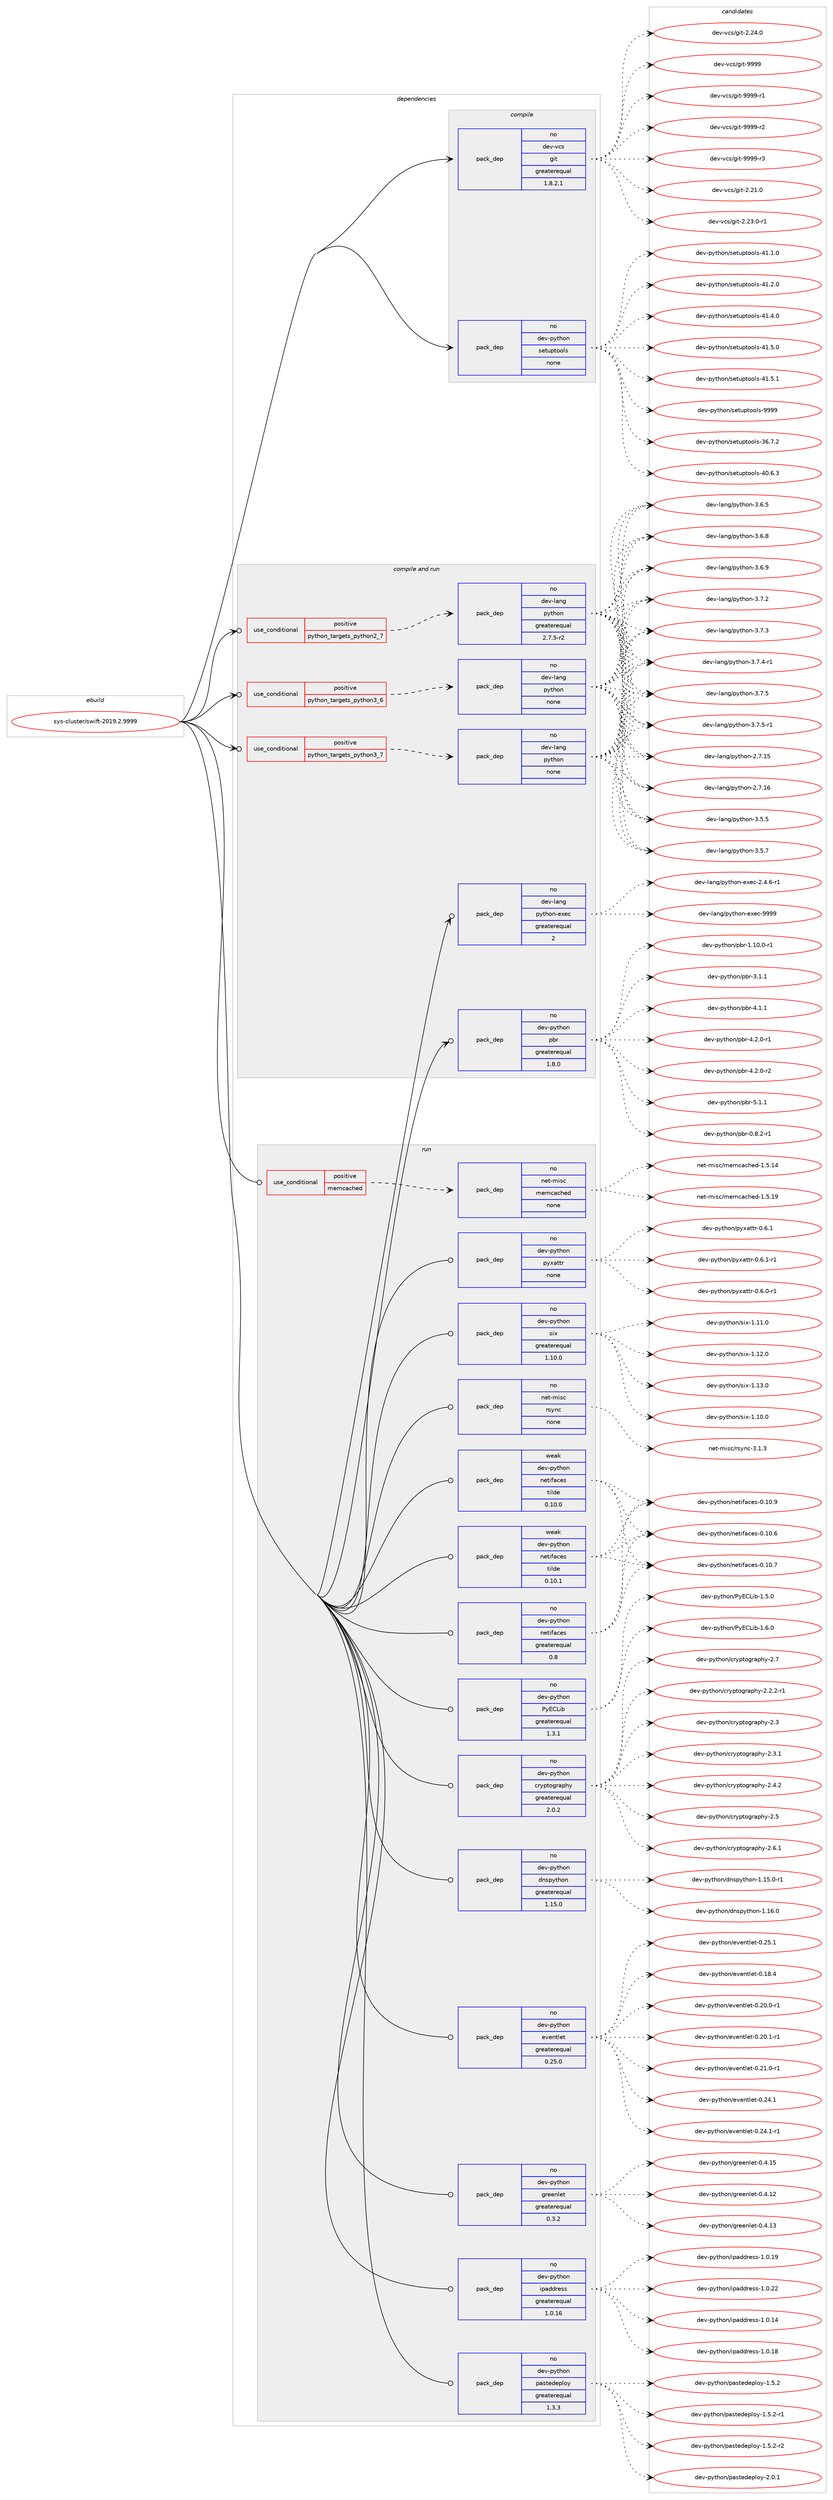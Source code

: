 digraph prolog {

# *************
# Graph options
# *************

newrank=true;
concentrate=true;
compound=true;
graph [rankdir=LR,fontname=Helvetica,fontsize=10,ranksep=1.5];#, ranksep=2.5, nodesep=0.2];
edge  [arrowhead=vee];
node  [fontname=Helvetica,fontsize=10];

# **********
# The ebuild
# **********

subgraph cluster_leftcol {
color=gray;
rank=same;
label=<<i>ebuild</i>>;
id [label="sys-cluster/swift-2019.2.9999", color=red, width=4, href="../sys-cluster/swift-2019.2.9999.svg"];
}

# ****************
# The dependencies
# ****************

subgraph cluster_midcol {
color=gray;
label=<<i>dependencies</i>>;
subgraph cluster_compile {
fillcolor="#eeeeee";
style=filled;
label=<<i>compile</i>>;
subgraph pack658920 {
dependency887935 [label=<<TABLE BORDER="0" CELLBORDER="1" CELLSPACING="0" CELLPADDING="4" WIDTH="220"><TR><TD ROWSPAN="6" CELLPADDING="30">pack_dep</TD></TR><TR><TD WIDTH="110">no</TD></TR><TR><TD>dev-python</TD></TR><TR><TD>setuptools</TD></TR><TR><TD>none</TD></TR><TR><TD></TD></TR></TABLE>>, shape=none, color=blue];
}
id:e -> dependency887935:w [weight=20,style="solid",arrowhead="vee"];
subgraph pack658921 {
dependency887936 [label=<<TABLE BORDER="0" CELLBORDER="1" CELLSPACING="0" CELLPADDING="4" WIDTH="220"><TR><TD ROWSPAN="6" CELLPADDING="30">pack_dep</TD></TR><TR><TD WIDTH="110">no</TD></TR><TR><TD>dev-vcs</TD></TR><TR><TD>git</TD></TR><TR><TD>greaterequal</TD></TR><TR><TD>1.8.2.1</TD></TR></TABLE>>, shape=none, color=blue];
}
id:e -> dependency887936:w [weight=20,style="solid",arrowhead="vee"];
}
subgraph cluster_compileandrun {
fillcolor="#eeeeee";
style=filled;
label=<<i>compile and run</i>>;
subgraph cond213475 {
dependency887937 [label=<<TABLE BORDER="0" CELLBORDER="1" CELLSPACING="0" CELLPADDING="4"><TR><TD ROWSPAN="3" CELLPADDING="10">use_conditional</TD></TR><TR><TD>positive</TD></TR><TR><TD>python_targets_python2_7</TD></TR></TABLE>>, shape=none, color=red];
subgraph pack658922 {
dependency887938 [label=<<TABLE BORDER="0" CELLBORDER="1" CELLSPACING="0" CELLPADDING="4" WIDTH="220"><TR><TD ROWSPAN="6" CELLPADDING="30">pack_dep</TD></TR><TR><TD WIDTH="110">no</TD></TR><TR><TD>dev-lang</TD></TR><TR><TD>python</TD></TR><TR><TD>greaterequal</TD></TR><TR><TD>2.7.5-r2</TD></TR></TABLE>>, shape=none, color=blue];
}
dependency887937:e -> dependency887938:w [weight=20,style="dashed",arrowhead="vee"];
}
id:e -> dependency887937:w [weight=20,style="solid",arrowhead="odotvee"];
subgraph cond213476 {
dependency887939 [label=<<TABLE BORDER="0" CELLBORDER="1" CELLSPACING="0" CELLPADDING="4"><TR><TD ROWSPAN="3" CELLPADDING="10">use_conditional</TD></TR><TR><TD>positive</TD></TR><TR><TD>python_targets_python3_6</TD></TR></TABLE>>, shape=none, color=red];
subgraph pack658923 {
dependency887940 [label=<<TABLE BORDER="0" CELLBORDER="1" CELLSPACING="0" CELLPADDING="4" WIDTH="220"><TR><TD ROWSPAN="6" CELLPADDING="30">pack_dep</TD></TR><TR><TD WIDTH="110">no</TD></TR><TR><TD>dev-lang</TD></TR><TR><TD>python</TD></TR><TR><TD>none</TD></TR><TR><TD></TD></TR></TABLE>>, shape=none, color=blue];
}
dependency887939:e -> dependency887940:w [weight=20,style="dashed",arrowhead="vee"];
}
id:e -> dependency887939:w [weight=20,style="solid",arrowhead="odotvee"];
subgraph cond213477 {
dependency887941 [label=<<TABLE BORDER="0" CELLBORDER="1" CELLSPACING="0" CELLPADDING="4"><TR><TD ROWSPAN="3" CELLPADDING="10">use_conditional</TD></TR><TR><TD>positive</TD></TR><TR><TD>python_targets_python3_7</TD></TR></TABLE>>, shape=none, color=red];
subgraph pack658924 {
dependency887942 [label=<<TABLE BORDER="0" CELLBORDER="1" CELLSPACING="0" CELLPADDING="4" WIDTH="220"><TR><TD ROWSPAN="6" CELLPADDING="30">pack_dep</TD></TR><TR><TD WIDTH="110">no</TD></TR><TR><TD>dev-lang</TD></TR><TR><TD>python</TD></TR><TR><TD>none</TD></TR><TR><TD></TD></TR></TABLE>>, shape=none, color=blue];
}
dependency887941:e -> dependency887942:w [weight=20,style="dashed",arrowhead="vee"];
}
id:e -> dependency887941:w [weight=20,style="solid",arrowhead="odotvee"];
subgraph pack658925 {
dependency887943 [label=<<TABLE BORDER="0" CELLBORDER="1" CELLSPACING="0" CELLPADDING="4" WIDTH="220"><TR><TD ROWSPAN="6" CELLPADDING="30">pack_dep</TD></TR><TR><TD WIDTH="110">no</TD></TR><TR><TD>dev-lang</TD></TR><TR><TD>python-exec</TD></TR><TR><TD>greaterequal</TD></TR><TR><TD>2</TD></TR></TABLE>>, shape=none, color=blue];
}
id:e -> dependency887943:w [weight=20,style="solid",arrowhead="odotvee"];
subgraph pack658926 {
dependency887944 [label=<<TABLE BORDER="0" CELLBORDER="1" CELLSPACING="0" CELLPADDING="4" WIDTH="220"><TR><TD ROWSPAN="6" CELLPADDING="30">pack_dep</TD></TR><TR><TD WIDTH="110">no</TD></TR><TR><TD>dev-python</TD></TR><TR><TD>pbr</TD></TR><TR><TD>greaterequal</TD></TR><TR><TD>1.8.0</TD></TR></TABLE>>, shape=none, color=blue];
}
id:e -> dependency887944:w [weight=20,style="solid",arrowhead="odotvee"];
}
subgraph cluster_run {
fillcolor="#eeeeee";
style=filled;
label=<<i>run</i>>;
subgraph cond213478 {
dependency887945 [label=<<TABLE BORDER="0" CELLBORDER="1" CELLSPACING="0" CELLPADDING="4"><TR><TD ROWSPAN="3" CELLPADDING="10">use_conditional</TD></TR><TR><TD>positive</TD></TR><TR><TD>memcached</TD></TR></TABLE>>, shape=none, color=red];
subgraph pack658927 {
dependency887946 [label=<<TABLE BORDER="0" CELLBORDER="1" CELLSPACING="0" CELLPADDING="4" WIDTH="220"><TR><TD ROWSPAN="6" CELLPADDING="30">pack_dep</TD></TR><TR><TD WIDTH="110">no</TD></TR><TR><TD>net-misc</TD></TR><TR><TD>memcached</TD></TR><TR><TD>none</TD></TR><TR><TD></TD></TR></TABLE>>, shape=none, color=blue];
}
dependency887945:e -> dependency887946:w [weight=20,style="dashed",arrowhead="vee"];
}
id:e -> dependency887945:w [weight=20,style="solid",arrowhead="odot"];
subgraph pack658928 {
dependency887947 [label=<<TABLE BORDER="0" CELLBORDER="1" CELLSPACING="0" CELLPADDING="4" WIDTH="220"><TR><TD ROWSPAN="6" CELLPADDING="30">pack_dep</TD></TR><TR><TD WIDTH="110">no</TD></TR><TR><TD>dev-python</TD></TR><TR><TD>PyECLib</TD></TR><TR><TD>greaterequal</TD></TR><TR><TD>1.3.1</TD></TR></TABLE>>, shape=none, color=blue];
}
id:e -> dependency887947:w [weight=20,style="solid",arrowhead="odot"];
subgraph pack658929 {
dependency887948 [label=<<TABLE BORDER="0" CELLBORDER="1" CELLSPACING="0" CELLPADDING="4" WIDTH="220"><TR><TD ROWSPAN="6" CELLPADDING="30">pack_dep</TD></TR><TR><TD WIDTH="110">no</TD></TR><TR><TD>dev-python</TD></TR><TR><TD>cryptography</TD></TR><TR><TD>greaterequal</TD></TR><TR><TD>2.0.2</TD></TR></TABLE>>, shape=none, color=blue];
}
id:e -> dependency887948:w [weight=20,style="solid",arrowhead="odot"];
subgraph pack658930 {
dependency887949 [label=<<TABLE BORDER="0" CELLBORDER="1" CELLSPACING="0" CELLPADDING="4" WIDTH="220"><TR><TD ROWSPAN="6" CELLPADDING="30">pack_dep</TD></TR><TR><TD WIDTH="110">no</TD></TR><TR><TD>dev-python</TD></TR><TR><TD>dnspython</TD></TR><TR><TD>greaterequal</TD></TR><TR><TD>1.15.0</TD></TR></TABLE>>, shape=none, color=blue];
}
id:e -> dependency887949:w [weight=20,style="solid",arrowhead="odot"];
subgraph pack658931 {
dependency887950 [label=<<TABLE BORDER="0" CELLBORDER="1" CELLSPACING="0" CELLPADDING="4" WIDTH="220"><TR><TD ROWSPAN="6" CELLPADDING="30">pack_dep</TD></TR><TR><TD WIDTH="110">no</TD></TR><TR><TD>dev-python</TD></TR><TR><TD>eventlet</TD></TR><TR><TD>greaterequal</TD></TR><TR><TD>0.25.0</TD></TR></TABLE>>, shape=none, color=blue];
}
id:e -> dependency887950:w [weight=20,style="solid",arrowhead="odot"];
subgraph pack658932 {
dependency887951 [label=<<TABLE BORDER="0" CELLBORDER="1" CELLSPACING="0" CELLPADDING="4" WIDTH="220"><TR><TD ROWSPAN="6" CELLPADDING="30">pack_dep</TD></TR><TR><TD WIDTH="110">no</TD></TR><TR><TD>dev-python</TD></TR><TR><TD>greenlet</TD></TR><TR><TD>greaterequal</TD></TR><TR><TD>0.3.2</TD></TR></TABLE>>, shape=none, color=blue];
}
id:e -> dependency887951:w [weight=20,style="solid",arrowhead="odot"];
subgraph pack658933 {
dependency887952 [label=<<TABLE BORDER="0" CELLBORDER="1" CELLSPACING="0" CELLPADDING="4" WIDTH="220"><TR><TD ROWSPAN="6" CELLPADDING="30">pack_dep</TD></TR><TR><TD WIDTH="110">no</TD></TR><TR><TD>dev-python</TD></TR><TR><TD>ipaddress</TD></TR><TR><TD>greaterequal</TD></TR><TR><TD>1.0.16</TD></TR></TABLE>>, shape=none, color=blue];
}
id:e -> dependency887952:w [weight=20,style="solid",arrowhead="odot"];
subgraph pack658934 {
dependency887953 [label=<<TABLE BORDER="0" CELLBORDER="1" CELLSPACING="0" CELLPADDING="4" WIDTH="220"><TR><TD ROWSPAN="6" CELLPADDING="30">pack_dep</TD></TR><TR><TD WIDTH="110">no</TD></TR><TR><TD>dev-python</TD></TR><TR><TD>netifaces</TD></TR><TR><TD>greaterequal</TD></TR><TR><TD>0.8</TD></TR></TABLE>>, shape=none, color=blue];
}
id:e -> dependency887953:w [weight=20,style="solid",arrowhead="odot"];
subgraph pack658935 {
dependency887954 [label=<<TABLE BORDER="0" CELLBORDER="1" CELLSPACING="0" CELLPADDING="4" WIDTH="220"><TR><TD ROWSPAN="6" CELLPADDING="30">pack_dep</TD></TR><TR><TD WIDTH="110">no</TD></TR><TR><TD>dev-python</TD></TR><TR><TD>pastedeploy</TD></TR><TR><TD>greaterequal</TD></TR><TR><TD>1.3.3</TD></TR></TABLE>>, shape=none, color=blue];
}
id:e -> dependency887954:w [weight=20,style="solid",arrowhead="odot"];
subgraph pack658936 {
dependency887955 [label=<<TABLE BORDER="0" CELLBORDER="1" CELLSPACING="0" CELLPADDING="4" WIDTH="220"><TR><TD ROWSPAN="6" CELLPADDING="30">pack_dep</TD></TR><TR><TD WIDTH="110">no</TD></TR><TR><TD>dev-python</TD></TR><TR><TD>pyxattr</TD></TR><TR><TD>none</TD></TR><TR><TD></TD></TR></TABLE>>, shape=none, color=blue];
}
id:e -> dependency887955:w [weight=20,style="solid",arrowhead="odot"];
subgraph pack658937 {
dependency887956 [label=<<TABLE BORDER="0" CELLBORDER="1" CELLSPACING="0" CELLPADDING="4" WIDTH="220"><TR><TD ROWSPAN="6" CELLPADDING="30">pack_dep</TD></TR><TR><TD WIDTH="110">no</TD></TR><TR><TD>dev-python</TD></TR><TR><TD>six</TD></TR><TR><TD>greaterequal</TD></TR><TR><TD>1.10.0</TD></TR></TABLE>>, shape=none, color=blue];
}
id:e -> dependency887956:w [weight=20,style="solid",arrowhead="odot"];
subgraph pack658938 {
dependency887957 [label=<<TABLE BORDER="0" CELLBORDER="1" CELLSPACING="0" CELLPADDING="4" WIDTH="220"><TR><TD ROWSPAN="6" CELLPADDING="30">pack_dep</TD></TR><TR><TD WIDTH="110">no</TD></TR><TR><TD>net-misc</TD></TR><TR><TD>rsync</TD></TR><TR><TD>none</TD></TR><TR><TD></TD></TR></TABLE>>, shape=none, color=blue];
}
id:e -> dependency887957:w [weight=20,style="solid",arrowhead="odot"];
subgraph pack658939 {
dependency887958 [label=<<TABLE BORDER="0" CELLBORDER="1" CELLSPACING="0" CELLPADDING="4" WIDTH="220"><TR><TD ROWSPAN="6" CELLPADDING="30">pack_dep</TD></TR><TR><TD WIDTH="110">weak</TD></TR><TR><TD>dev-python</TD></TR><TR><TD>netifaces</TD></TR><TR><TD>tilde</TD></TR><TR><TD>0.10.0</TD></TR></TABLE>>, shape=none, color=blue];
}
id:e -> dependency887958:w [weight=20,style="solid",arrowhead="odot"];
subgraph pack658940 {
dependency887959 [label=<<TABLE BORDER="0" CELLBORDER="1" CELLSPACING="0" CELLPADDING="4" WIDTH="220"><TR><TD ROWSPAN="6" CELLPADDING="30">pack_dep</TD></TR><TR><TD WIDTH="110">weak</TD></TR><TR><TD>dev-python</TD></TR><TR><TD>netifaces</TD></TR><TR><TD>tilde</TD></TR><TR><TD>0.10.1</TD></TR></TABLE>>, shape=none, color=blue];
}
id:e -> dependency887959:w [weight=20,style="solid",arrowhead="odot"];
}
}

# **************
# The candidates
# **************

subgraph cluster_choices {
rank=same;
color=gray;
label=<<i>candidates</i>>;

subgraph choice658920 {
color=black;
nodesep=1;
choice100101118451121211161041111104711510111611711211611111110811545515446554650 [label="dev-python/setuptools-36.7.2", color=red, width=4,href="../dev-python/setuptools-36.7.2.svg"];
choice100101118451121211161041111104711510111611711211611111110811545524846544651 [label="dev-python/setuptools-40.6.3", color=red, width=4,href="../dev-python/setuptools-40.6.3.svg"];
choice100101118451121211161041111104711510111611711211611111110811545524946494648 [label="dev-python/setuptools-41.1.0", color=red, width=4,href="../dev-python/setuptools-41.1.0.svg"];
choice100101118451121211161041111104711510111611711211611111110811545524946504648 [label="dev-python/setuptools-41.2.0", color=red, width=4,href="../dev-python/setuptools-41.2.0.svg"];
choice100101118451121211161041111104711510111611711211611111110811545524946524648 [label="dev-python/setuptools-41.4.0", color=red, width=4,href="../dev-python/setuptools-41.4.0.svg"];
choice100101118451121211161041111104711510111611711211611111110811545524946534648 [label="dev-python/setuptools-41.5.0", color=red, width=4,href="../dev-python/setuptools-41.5.0.svg"];
choice100101118451121211161041111104711510111611711211611111110811545524946534649 [label="dev-python/setuptools-41.5.1", color=red, width=4,href="../dev-python/setuptools-41.5.1.svg"];
choice10010111845112121116104111110471151011161171121161111111081154557575757 [label="dev-python/setuptools-9999", color=red, width=4,href="../dev-python/setuptools-9999.svg"];
dependency887935:e -> choice100101118451121211161041111104711510111611711211611111110811545515446554650:w [style=dotted,weight="100"];
dependency887935:e -> choice100101118451121211161041111104711510111611711211611111110811545524846544651:w [style=dotted,weight="100"];
dependency887935:e -> choice100101118451121211161041111104711510111611711211611111110811545524946494648:w [style=dotted,weight="100"];
dependency887935:e -> choice100101118451121211161041111104711510111611711211611111110811545524946504648:w [style=dotted,weight="100"];
dependency887935:e -> choice100101118451121211161041111104711510111611711211611111110811545524946524648:w [style=dotted,weight="100"];
dependency887935:e -> choice100101118451121211161041111104711510111611711211611111110811545524946534648:w [style=dotted,weight="100"];
dependency887935:e -> choice100101118451121211161041111104711510111611711211611111110811545524946534649:w [style=dotted,weight="100"];
dependency887935:e -> choice10010111845112121116104111110471151011161171121161111111081154557575757:w [style=dotted,weight="100"];
}
subgraph choice658921 {
color=black;
nodesep=1;
choice10010111845118991154710310511645504650494648 [label="dev-vcs/git-2.21.0", color=red, width=4,href="../dev-vcs/git-2.21.0.svg"];
choice100101118451189911547103105116455046505146484511449 [label="dev-vcs/git-2.23.0-r1", color=red, width=4,href="../dev-vcs/git-2.23.0-r1.svg"];
choice10010111845118991154710310511645504650524648 [label="dev-vcs/git-2.24.0", color=red, width=4,href="../dev-vcs/git-2.24.0.svg"];
choice1001011184511899115471031051164557575757 [label="dev-vcs/git-9999", color=red, width=4,href="../dev-vcs/git-9999.svg"];
choice10010111845118991154710310511645575757574511449 [label="dev-vcs/git-9999-r1", color=red, width=4,href="../dev-vcs/git-9999-r1.svg"];
choice10010111845118991154710310511645575757574511450 [label="dev-vcs/git-9999-r2", color=red, width=4,href="../dev-vcs/git-9999-r2.svg"];
choice10010111845118991154710310511645575757574511451 [label="dev-vcs/git-9999-r3", color=red, width=4,href="../dev-vcs/git-9999-r3.svg"];
dependency887936:e -> choice10010111845118991154710310511645504650494648:w [style=dotted,weight="100"];
dependency887936:e -> choice100101118451189911547103105116455046505146484511449:w [style=dotted,weight="100"];
dependency887936:e -> choice10010111845118991154710310511645504650524648:w [style=dotted,weight="100"];
dependency887936:e -> choice1001011184511899115471031051164557575757:w [style=dotted,weight="100"];
dependency887936:e -> choice10010111845118991154710310511645575757574511449:w [style=dotted,weight="100"];
dependency887936:e -> choice10010111845118991154710310511645575757574511450:w [style=dotted,weight="100"];
dependency887936:e -> choice10010111845118991154710310511645575757574511451:w [style=dotted,weight="100"];
}
subgraph choice658922 {
color=black;
nodesep=1;
choice10010111845108971101034711212111610411111045504655464953 [label="dev-lang/python-2.7.15", color=red, width=4,href="../dev-lang/python-2.7.15.svg"];
choice10010111845108971101034711212111610411111045504655464954 [label="dev-lang/python-2.7.16", color=red, width=4,href="../dev-lang/python-2.7.16.svg"];
choice100101118451089711010347112121116104111110455146534653 [label="dev-lang/python-3.5.5", color=red, width=4,href="../dev-lang/python-3.5.5.svg"];
choice100101118451089711010347112121116104111110455146534655 [label="dev-lang/python-3.5.7", color=red, width=4,href="../dev-lang/python-3.5.7.svg"];
choice100101118451089711010347112121116104111110455146544653 [label="dev-lang/python-3.6.5", color=red, width=4,href="../dev-lang/python-3.6.5.svg"];
choice100101118451089711010347112121116104111110455146544656 [label="dev-lang/python-3.6.8", color=red, width=4,href="../dev-lang/python-3.6.8.svg"];
choice100101118451089711010347112121116104111110455146544657 [label="dev-lang/python-3.6.9", color=red, width=4,href="../dev-lang/python-3.6.9.svg"];
choice100101118451089711010347112121116104111110455146554650 [label="dev-lang/python-3.7.2", color=red, width=4,href="../dev-lang/python-3.7.2.svg"];
choice100101118451089711010347112121116104111110455146554651 [label="dev-lang/python-3.7.3", color=red, width=4,href="../dev-lang/python-3.7.3.svg"];
choice1001011184510897110103471121211161041111104551465546524511449 [label="dev-lang/python-3.7.4-r1", color=red, width=4,href="../dev-lang/python-3.7.4-r1.svg"];
choice100101118451089711010347112121116104111110455146554653 [label="dev-lang/python-3.7.5", color=red, width=4,href="../dev-lang/python-3.7.5.svg"];
choice1001011184510897110103471121211161041111104551465546534511449 [label="dev-lang/python-3.7.5-r1", color=red, width=4,href="../dev-lang/python-3.7.5-r1.svg"];
dependency887938:e -> choice10010111845108971101034711212111610411111045504655464953:w [style=dotted,weight="100"];
dependency887938:e -> choice10010111845108971101034711212111610411111045504655464954:w [style=dotted,weight="100"];
dependency887938:e -> choice100101118451089711010347112121116104111110455146534653:w [style=dotted,weight="100"];
dependency887938:e -> choice100101118451089711010347112121116104111110455146534655:w [style=dotted,weight="100"];
dependency887938:e -> choice100101118451089711010347112121116104111110455146544653:w [style=dotted,weight="100"];
dependency887938:e -> choice100101118451089711010347112121116104111110455146544656:w [style=dotted,weight="100"];
dependency887938:e -> choice100101118451089711010347112121116104111110455146544657:w [style=dotted,weight="100"];
dependency887938:e -> choice100101118451089711010347112121116104111110455146554650:w [style=dotted,weight="100"];
dependency887938:e -> choice100101118451089711010347112121116104111110455146554651:w [style=dotted,weight="100"];
dependency887938:e -> choice1001011184510897110103471121211161041111104551465546524511449:w [style=dotted,weight="100"];
dependency887938:e -> choice100101118451089711010347112121116104111110455146554653:w [style=dotted,weight="100"];
dependency887938:e -> choice1001011184510897110103471121211161041111104551465546534511449:w [style=dotted,weight="100"];
}
subgraph choice658923 {
color=black;
nodesep=1;
choice10010111845108971101034711212111610411111045504655464953 [label="dev-lang/python-2.7.15", color=red, width=4,href="../dev-lang/python-2.7.15.svg"];
choice10010111845108971101034711212111610411111045504655464954 [label="dev-lang/python-2.7.16", color=red, width=4,href="../dev-lang/python-2.7.16.svg"];
choice100101118451089711010347112121116104111110455146534653 [label="dev-lang/python-3.5.5", color=red, width=4,href="../dev-lang/python-3.5.5.svg"];
choice100101118451089711010347112121116104111110455146534655 [label="dev-lang/python-3.5.7", color=red, width=4,href="../dev-lang/python-3.5.7.svg"];
choice100101118451089711010347112121116104111110455146544653 [label="dev-lang/python-3.6.5", color=red, width=4,href="../dev-lang/python-3.6.5.svg"];
choice100101118451089711010347112121116104111110455146544656 [label="dev-lang/python-3.6.8", color=red, width=4,href="../dev-lang/python-3.6.8.svg"];
choice100101118451089711010347112121116104111110455146544657 [label="dev-lang/python-3.6.9", color=red, width=4,href="../dev-lang/python-3.6.9.svg"];
choice100101118451089711010347112121116104111110455146554650 [label="dev-lang/python-3.7.2", color=red, width=4,href="../dev-lang/python-3.7.2.svg"];
choice100101118451089711010347112121116104111110455146554651 [label="dev-lang/python-3.7.3", color=red, width=4,href="../dev-lang/python-3.7.3.svg"];
choice1001011184510897110103471121211161041111104551465546524511449 [label="dev-lang/python-3.7.4-r1", color=red, width=4,href="../dev-lang/python-3.7.4-r1.svg"];
choice100101118451089711010347112121116104111110455146554653 [label="dev-lang/python-3.7.5", color=red, width=4,href="../dev-lang/python-3.7.5.svg"];
choice1001011184510897110103471121211161041111104551465546534511449 [label="dev-lang/python-3.7.5-r1", color=red, width=4,href="../dev-lang/python-3.7.5-r1.svg"];
dependency887940:e -> choice10010111845108971101034711212111610411111045504655464953:w [style=dotted,weight="100"];
dependency887940:e -> choice10010111845108971101034711212111610411111045504655464954:w [style=dotted,weight="100"];
dependency887940:e -> choice100101118451089711010347112121116104111110455146534653:w [style=dotted,weight="100"];
dependency887940:e -> choice100101118451089711010347112121116104111110455146534655:w [style=dotted,weight="100"];
dependency887940:e -> choice100101118451089711010347112121116104111110455146544653:w [style=dotted,weight="100"];
dependency887940:e -> choice100101118451089711010347112121116104111110455146544656:w [style=dotted,weight="100"];
dependency887940:e -> choice100101118451089711010347112121116104111110455146544657:w [style=dotted,weight="100"];
dependency887940:e -> choice100101118451089711010347112121116104111110455146554650:w [style=dotted,weight="100"];
dependency887940:e -> choice100101118451089711010347112121116104111110455146554651:w [style=dotted,weight="100"];
dependency887940:e -> choice1001011184510897110103471121211161041111104551465546524511449:w [style=dotted,weight="100"];
dependency887940:e -> choice100101118451089711010347112121116104111110455146554653:w [style=dotted,weight="100"];
dependency887940:e -> choice1001011184510897110103471121211161041111104551465546534511449:w [style=dotted,weight="100"];
}
subgraph choice658924 {
color=black;
nodesep=1;
choice10010111845108971101034711212111610411111045504655464953 [label="dev-lang/python-2.7.15", color=red, width=4,href="../dev-lang/python-2.7.15.svg"];
choice10010111845108971101034711212111610411111045504655464954 [label="dev-lang/python-2.7.16", color=red, width=4,href="../dev-lang/python-2.7.16.svg"];
choice100101118451089711010347112121116104111110455146534653 [label="dev-lang/python-3.5.5", color=red, width=4,href="../dev-lang/python-3.5.5.svg"];
choice100101118451089711010347112121116104111110455146534655 [label="dev-lang/python-3.5.7", color=red, width=4,href="../dev-lang/python-3.5.7.svg"];
choice100101118451089711010347112121116104111110455146544653 [label="dev-lang/python-3.6.5", color=red, width=4,href="../dev-lang/python-3.6.5.svg"];
choice100101118451089711010347112121116104111110455146544656 [label="dev-lang/python-3.6.8", color=red, width=4,href="../dev-lang/python-3.6.8.svg"];
choice100101118451089711010347112121116104111110455146544657 [label="dev-lang/python-3.6.9", color=red, width=4,href="../dev-lang/python-3.6.9.svg"];
choice100101118451089711010347112121116104111110455146554650 [label="dev-lang/python-3.7.2", color=red, width=4,href="../dev-lang/python-3.7.2.svg"];
choice100101118451089711010347112121116104111110455146554651 [label="dev-lang/python-3.7.3", color=red, width=4,href="../dev-lang/python-3.7.3.svg"];
choice1001011184510897110103471121211161041111104551465546524511449 [label="dev-lang/python-3.7.4-r1", color=red, width=4,href="../dev-lang/python-3.7.4-r1.svg"];
choice100101118451089711010347112121116104111110455146554653 [label="dev-lang/python-3.7.5", color=red, width=4,href="../dev-lang/python-3.7.5.svg"];
choice1001011184510897110103471121211161041111104551465546534511449 [label="dev-lang/python-3.7.5-r1", color=red, width=4,href="../dev-lang/python-3.7.5-r1.svg"];
dependency887942:e -> choice10010111845108971101034711212111610411111045504655464953:w [style=dotted,weight="100"];
dependency887942:e -> choice10010111845108971101034711212111610411111045504655464954:w [style=dotted,weight="100"];
dependency887942:e -> choice100101118451089711010347112121116104111110455146534653:w [style=dotted,weight="100"];
dependency887942:e -> choice100101118451089711010347112121116104111110455146534655:w [style=dotted,weight="100"];
dependency887942:e -> choice100101118451089711010347112121116104111110455146544653:w [style=dotted,weight="100"];
dependency887942:e -> choice100101118451089711010347112121116104111110455146544656:w [style=dotted,weight="100"];
dependency887942:e -> choice100101118451089711010347112121116104111110455146544657:w [style=dotted,weight="100"];
dependency887942:e -> choice100101118451089711010347112121116104111110455146554650:w [style=dotted,weight="100"];
dependency887942:e -> choice100101118451089711010347112121116104111110455146554651:w [style=dotted,weight="100"];
dependency887942:e -> choice1001011184510897110103471121211161041111104551465546524511449:w [style=dotted,weight="100"];
dependency887942:e -> choice100101118451089711010347112121116104111110455146554653:w [style=dotted,weight="100"];
dependency887942:e -> choice1001011184510897110103471121211161041111104551465546534511449:w [style=dotted,weight="100"];
}
subgraph choice658925 {
color=black;
nodesep=1;
choice10010111845108971101034711212111610411111045101120101994550465246544511449 [label="dev-lang/python-exec-2.4.6-r1", color=red, width=4,href="../dev-lang/python-exec-2.4.6-r1.svg"];
choice10010111845108971101034711212111610411111045101120101994557575757 [label="dev-lang/python-exec-9999", color=red, width=4,href="../dev-lang/python-exec-9999.svg"];
dependency887943:e -> choice10010111845108971101034711212111610411111045101120101994550465246544511449:w [style=dotted,weight="100"];
dependency887943:e -> choice10010111845108971101034711212111610411111045101120101994557575757:w [style=dotted,weight="100"];
}
subgraph choice658926 {
color=black;
nodesep=1;
choice1001011184511212111610411111047112981144548465646504511449 [label="dev-python/pbr-0.8.2-r1", color=red, width=4,href="../dev-python/pbr-0.8.2-r1.svg"];
choice100101118451121211161041111104711298114454946494846484511449 [label="dev-python/pbr-1.10.0-r1", color=red, width=4,href="../dev-python/pbr-1.10.0-r1.svg"];
choice100101118451121211161041111104711298114455146494649 [label="dev-python/pbr-3.1.1", color=red, width=4,href="../dev-python/pbr-3.1.1.svg"];
choice100101118451121211161041111104711298114455246494649 [label="dev-python/pbr-4.1.1", color=red, width=4,href="../dev-python/pbr-4.1.1.svg"];
choice1001011184511212111610411111047112981144552465046484511449 [label="dev-python/pbr-4.2.0-r1", color=red, width=4,href="../dev-python/pbr-4.2.0-r1.svg"];
choice1001011184511212111610411111047112981144552465046484511450 [label="dev-python/pbr-4.2.0-r2", color=red, width=4,href="../dev-python/pbr-4.2.0-r2.svg"];
choice100101118451121211161041111104711298114455346494649 [label="dev-python/pbr-5.1.1", color=red, width=4,href="../dev-python/pbr-5.1.1.svg"];
dependency887944:e -> choice1001011184511212111610411111047112981144548465646504511449:w [style=dotted,weight="100"];
dependency887944:e -> choice100101118451121211161041111104711298114454946494846484511449:w [style=dotted,weight="100"];
dependency887944:e -> choice100101118451121211161041111104711298114455146494649:w [style=dotted,weight="100"];
dependency887944:e -> choice100101118451121211161041111104711298114455246494649:w [style=dotted,weight="100"];
dependency887944:e -> choice1001011184511212111610411111047112981144552465046484511449:w [style=dotted,weight="100"];
dependency887944:e -> choice1001011184511212111610411111047112981144552465046484511450:w [style=dotted,weight="100"];
dependency887944:e -> choice100101118451121211161041111104711298114455346494649:w [style=dotted,weight="100"];
}
subgraph choice658927 {
color=black;
nodesep=1;
choice11010111645109105115994710910110999979910410110045494653464952 [label="net-misc/memcached-1.5.14", color=red, width=4,href="../net-misc/memcached-1.5.14.svg"];
choice11010111645109105115994710910110999979910410110045494653464957 [label="net-misc/memcached-1.5.19", color=red, width=4,href="../net-misc/memcached-1.5.19.svg"];
dependency887946:e -> choice11010111645109105115994710910110999979910410110045494653464952:w [style=dotted,weight="100"];
dependency887946:e -> choice11010111645109105115994710910110999979910410110045494653464957:w [style=dotted,weight="100"];
}
subgraph choice658928 {
color=black;
nodesep=1;
choice10010111845112121116104111110478012169677610598454946534648 [label="dev-python/PyECLib-1.5.0", color=red, width=4,href="../dev-python/PyECLib-1.5.0.svg"];
choice10010111845112121116104111110478012169677610598454946544648 [label="dev-python/PyECLib-1.6.0", color=red, width=4,href="../dev-python/PyECLib-1.6.0.svg"];
dependency887947:e -> choice10010111845112121116104111110478012169677610598454946534648:w [style=dotted,weight="100"];
dependency887947:e -> choice10010111845112121116104111110478012169677610598454946544648:w [style=dotted,weight="100"];
}
subgraph choice658929 {
color=black;
nodesep=1;
choice100101118451121211161041111104799114121112116111103114971121041214550465046504511449 [label="dev-python/cryptography-2.2.2-r1", color=red, width=4,href="../dev-python/cryptography-2.2.2-r1.svg"];
choice1001011184511212111610411111047991141211121161111031149711210412145504651 [label="dev-python/cryptography-2.3", color=red, width=4,href="../dev-python/cryptography-2.3.svg"];
choice10010111845112121116104111110479911412111211611110311497112104121455046514649 [label="dev-python/cryptography-2.3.1", color=red, width=4,href="../dev-python/cryptography-2.3.1.svg"];
choice10010111845112121116104111110479911412111211611110311497112104121455046524650 [label="dev-python/cryptography-2.4.2", color=red, width=4,href="../dev-python/cryptography-2.4.2.svg"];
choice1001011184511212111610411111047991141211121161111031149711210412145504653 [label="dev-python/cryptography-2.5", color=red, width=4,href="../dev-python/cryptography-2.5.svg"];
choice10010111845112121116104111110479911412111211611110311497112104121455046544649 [label="dev-python/cryptography-2.6.1", color=red, width=4,href="../dev-python/cryptography-2.6.1.svg"];
choice1001011184511212111610411111047991141211121161111031149711210412145504655 [label="dev-python/cryptography-2.7", color=red, width=4,href="../dev-python/cryptography-2.7.svg"];
dependency887948:e -> choice100101118451121211161041111104799114121112116111103114971121041214550465046504511449:w [style=dotted,weight="100"];
dependency887948:e -> choice1001011184511212111610411111047991141211121161111031149711210412145504651:w [style=dotted,weight="100"];
dependency887948:e -> choice10010111845112121116104111110479911412111211611110311497112104121455046514649:w [style=dotted,weight="100"];
dependency887948:e -> choice10010111845112121116104111110479911412111211611110311497112104121455046524650:w [style=dotted,weight="100"];
dependency887948:e -> choice1001011184511212111610411111047991141211121161111031149711210412145504653:w [style=dotted,weight="100"];
dependency887948:e -> choice10010111845112121116104111110479911412111211611110311497112104121455046544649:w [style=dotted,weight="100"];
dependency887948:e -> choice1001011184511212111610411111047991141211121161111031149711210412145504655:w [style=dotted,weight="100"];
}
subgraph choice658930 {
color=black;
nodesep=1;
choice1001011184511212111610411111047100110115112121116104111110454946495346484511449 [label="dev-python/dnspython-1.15.0-r1", color=red, width=4,href="../dev-python/dnspython-1.15.0-r1.svg"];
choice100101118451121211161041111104710011011511212111610411111045494649544648 [label="dev-python/dnspython-1.16.0", color=red, width=4,href="../dev-python/dnspython-1.16.0.svg"];
dependency887949:e -> choice1001011184511212111610411111047100110115112121116104111110454946495346484511449:w [style=dotted,weight="100"];
dependency887949:e -> choice100101118451121211161041111104710011011511212111610411111045494649544648:w [style=dotted,weight="100"];
}
subgraph choice658931 {
color=black;
nodesep=1;
choice100101118451121211161041111104710111810111011610810111645484649564652 [label="dev-python/eventlet-0.18.4", color=red, width=4,href="../dev-python/eventlet-0.18.4.svg"];
choice1001011184511212111610411111047101118101110116108101116454846504846484511449 [label="dev-python/eventlet-0.20.0-r1", color=red, width=4,href="../dev-python/eventlet-0.20.0-r1.svg"];
choice1001011184511212111610411111047101118101110116108101116454846504846494511449 [label="dev-python/eventlet-0.20.1-r1", color=red, width=4,href="../dev-python/eventlet-0.20.1-r1.svg"];
choice1001011184511212111610411111047101118101110116108101116454846504946484511449 [label="dev-python/eventlet-0.21.0-r1", color=red, width=4,href="../dev-python/eventlet-0.21.0-r1.svg"];
choice100101118451121211161041111104710111810111011610810111645484650524649 [label="dev-python/eventlet-0.24.1", color=red, width=4,href="../dev-python/eventlet-0.24.1.svg"];
choice1001011184511212111610411111047101118101110116108101116454846505246494511449 [label="dev-python/eventlet-0.24.1-r1", color=red, width=4,href="../dev-python/eventlet-0.24.1-r1.svg"];
choice100101118451121211161041111104710111810111011610810111645484650534649 [label="dev-python/eventlet-0.25.1", color=red, width=4,href="../dev-python/eventlet-0.25.1.svg"];
dependency887950:e -> choice100101118451121211161041111104710111810111011610810111645484649564652:w [style=dotted,weight="100"];
dependency887950:e -> choice1001011184511212111610411111047101118101110116108101116454846504846484511449:w [style=dotted,weight="100"];
dependency887950:e -> choice1001011184511212111610411111047101118101110116108101116454846504846494511449:w [style=dotted,weight="100"];
dependency887950:e -> choice1001011184511212111610411111047101118101110116108101116454846504946484511449:w [style=dotted,weight="100"];
dependency887950:e -> choice100101118451121211161041111104710111810111011610810111645484650524649:w [style=dotted,weight="100"];
dependency887950:e -> choice1001011184511212111610411111047101118101110116108101116454846505246494511449:w [style=dotted,weight="100"];
dependency887950:e -> choice100101118451121211161041111104710111810111011610810111645484650534649:w [style=dotted,weight="100"];
}
subgraph choice658932 {
color=black;
nodesep=1;
choice100101118451121211161041111104710311410110111010810111645484652464950 [label="dev-python/greenlet-0.4.12", color=red, width=4,href="../dev-python/greenlet-0.4.12.svg"];
choice100101118451121211161041111104710311410110111010810111645484652464951 [label="dev-python/greenlet-0.4.13", color=red, width=4,href="../dev-python/greenlet-0.4.13.svg"];
choice100101118451121211161041111104710311410110111010810111645484652464953 [label="dev-python/greenlet-0.4.15", color=red, width=4,href="../dev-python/greenlet-0.4.15.svg"];
dependency887951:e -> choice100101118451121211161041111104710311410110111010810111645484652464950:w [style=dotted,weight="100"];
dependency887951:e -> choice100101118451121211161041111104710311410110111010810111645484652464951:w [style=dotted,weight="100"];
dependency887951:e -> choice100101118451121211161041111104710311410110111010810111645484652464953:w [style=dotted,weight="100"];
}
subgraph choice658933 {
color=black;
nodesep=1;
choice10010111845112121116104111110471051129710010011410111511545494648464952 [label="dev-python/ipaddress-1.0.14", color=red, width=4,href="../dev-python/ipaddress-1.0.14.svg"];
choice10010111845112121116104111110471051129710010011410111511545494648464956 [label="dev-python/ipaddress-1.0.18", color=red, width=4,href="../dev-python/ipaddress-1.0.18.svg"];
choice10010111845112121116104111110471051129710010011410111511545494648464957 [label="dev-python/ipaddress-1.0.19", color=red, width=4,href="../dev-python/ipaddress-1.0.19.svg"];
choice10010111845112121116104111110471051129710010011410111511545494648465050 [label="dev-python/ipaddress-1.0.22", color=red, width=4,href="../dev-python/ipaddress-1.0.22.svg"];
dependency887952:e -> choice10010111845112121116104111110471051129710010011410111511545494648464952:w [style=dotted,weight="100"];
dependency887952:e -> choice10010111845112121116104111110471051129710010011410111511545494648464956:w [style=dotted,weight="100"];
dependency887952:e -> choice10010111845112121116104111110471051129710010011410111511545494648464957:w [style=dotted,weight="100"];
dependency887952:e -> choice10010111845112121116104111110471051129710010011410111511545494648465050:w [style=dotted,weight="100"];
}
subgraph choice658934 {
color=black;
nodesep=1;
choice1001011184511212111610411111047110101116105102979910111545484649484654 [label="dev-python/netifaces-0.10.6", color=red, width=4,href="../dev-python/netifaces-0.10.6.svg"];
choice1001011184511212111610411111047110101116105102979910111545484649484655 [label="dev-python/netifaces-0.10.7", color=red, width=4,href="../dev-python/netifaces-0.10.7.svg"];
choice1001011184511212111610411111047110101116105102979910111545484649484657 [label="dev-python/netifaces-0.10.9", color=red, width=4,href="../dev-python/netifaces-0.10.9.svg"];
dependency887953:e -> choice1001011184511212111610411111047110101116105102979910111545484649484654:w [style=dotted,weight="100"];
dependency887953:e -> choice1001011184511212111610411111047110101116105102979910111545484649484655:w [style=dotted,weight="100"];
dependency887953:e -> choice1001011184511212111610411111047110101116105102979910111545484649484657:w [style=dotted,weight="100"];
}
subgraph choice658935 {
color=black;
nodesep=1;
choice100101118451121211161041111104711297115116101100101112108111121454946534650 [label="dev-python/pastedeploy-1.5.2", color=red, width=4,href="../dev-python/pastedeploy-1.5.2.svg"];
choice1001011184511212111610411111047112971151161011001011121081111214549465346504511449 [label="dev-python/pastedeploy-1.5.2-r1", color=red, width=4,href="../dev-python/pastedeploy-1.5.2-r1.svg"];
choice1001011184511212111610411111047112971151161011001011121081111214549465346504511450 [label="dev-python/pastedeploy-1.5.2-r2", color=red, width=4,href="../dev-python/pastedeploy-1.5.2-r2.svg"];
choice100101118451121211161041111104711297115116101100101112108111121455046484649 [label="dev-python/pastedeploy-2.0.1", color=red, width=4,href="../dev-python/pastedeploy-2.0.1.svg"];
dependency887954:e -> choice100101118451121211161041111104711297115116101100101112108111121454946534650:w [style=dotted,weight="100"];
dependency887954:e -> choice1001011184511212111610411111047112971151161011001011121081111214549465346504511449:w [style=dotted,weight="100"];
dependency887954:e -> choice1001011184511212111610411111047112971151161011001011121081111214549465346504511450:w [style=dotted,weight="100"];
dependency887954:e -> choice100101118451121211161041111104711297115116101100101112108111121455046484649:w [style=dotted,weight="100"];
}
subgraph choice658936 {
color=black;
nodesep=1;
choice1001011184511212111610411111047112121120971161161144548465446484511449 [label="dev-python/pyxattr-0.6.0-r1", color=red, width=4,href="../dev-python/pyxattr-0.6.0-r1.svg"];
choice100101118451121211161041111104711212112097116116114454846544649 [label="dev-python/pyxattr-0.6.1", color=red, width=4,href="../dev-python/pyxattr-0.6.1.svg"];
choice1001011184511212111610411111047112121120971161161144548465446494511449 [label="dev-python/pyxattr-0.6.1-r1", color=red, width=4,href="../dev-python/pyxattr-0.6.1-r1.svg"];
dependency887955:e -> choice1001011184511212111610411111047112121120971161161144548465446484511449:w [style=dotted,weight="100"];
dependency887955:e -> choice100101118451121211161041111104711212112097116116114454846544649:w [style=dotted,weight="100"];
dependency887955:e -> choice1001011184511212111610411111047112121120971161161144548465446494511449:w [style=dotted,weight="100"];
}
subgraph choice658937 {
color=black;
nodesep=1;
choice100101118451121211161041111104711510512045494649484648 [label="dev-python/six-1.10.0", color=red, width=4,href="../dev-python/six-1.10.0.svg"];
choice100101118451121211161041111104711510512045494649494648 [label="dev-python/six-1.11.0", color=red, width=4,href="../dev-python/six-1.11.0.svg"];
choice100101118451121211161041111104711510512045494649504648 [label="dev-python/six-1.12.0", color=red, width=4,href="../dev-python/six-1.12.0.svg"];
choice100101118451121211161041111104711510512045494649514648 [label="dev-python/six-1.13.0", color=red, width=4,href="../dev-python/six-1.13.0.svg"];
dependency887956:e -> choice100101118451121211161041111104711510512045494649484648:w [style=dotted,weight="100"];
dependency887956:e -> choice100101118451121211161041111104711510512045494649494648:w [style=dotted,weight="100"];
dependency887956:e -> choice100101118451121211161041111104711510512045494649504648:w [style=dotted,weight="100"];
dependency887956:e -> choice100101118451121211161041111104711510512045494649514648:w [style=dotted,weight="100"];
}
subgraph choice658938 {
color=black;
nodesep=1;
choice11010111645109105115994711411512111099455146494651 [label="net-misc/rsync-3.1.3", color=red, width=4,href="../net-misc/rsync-3.1.3.svg"];
dependency887957:e -> choice11010111645109105115994711411512111099455146494651:w [style=dotted,weight="100"];
}
subgraph choice658939 {
color=black;
nodesep=1;
choice1001011184511212111610411111047110101116105102979910111545484649484654 [label="dev-python/netifaces-0.10.6", color=red, width=4,href="../dev-python/netifaces-0.10.6.svg"];
choice1001011184511212111610411111047110101116105102979910111545484649484655 [label="dev-python/netifaces-0.10.7", color=red, width=4,href="../dev-python/netifaces-0.10.7.svg"];
choice1001011184511212111610411111047110101116105102979910111545484649484657 [label="dev-python/netifaces-0.10.9", color=red, width=4,href="../dev-python/netifaces-0.10.9.svg"];
dependency887958:e -> choice1001011184511212111610411111047110101116105102979910111545484649484654:w [style=dotted,weight="100"];
dependency887958:e -> choice1001011184511212111610411111047110101116105102979910111545484649484655:w [style=dotted,weight="100"];
dependency887958:e -> choice1001011184511212111610411111047110101116105102979910111545484649484657:w [style=dotted,weight="100"];
}
subgraph choice658940 {
color=black;
nodesep=1;
choice1001011184511212111610411111047110101116105102979910111545484649484654 [label="dev-python/netifaces-0.10.6", color=red, width=4,href="../dev-python/netifaces-0.10.6.svg"];
choice1001011184511212111610411111047110101116105102979910111545484649484655 [label="dev-python/netifaces-0.10.7", color=red, width=4,href="../dev-python/netifaces-0.10.7.svg"];
choice1001011184511212111610411111047110101116105102979910111545484649484657 [label="dev-python/netifaces-0.10.9", color=red, width=4,href="../dev-python/netifaces-0.10.9.svg"];
dependency887959:e -> choice1001011184511212111610411111047110101116105102979910111545484649484654:w [style=dotted,weight="100"];
dependency887959:e -> choice1001011184511212111610411111047110101116105102979910111545484649484655:w [style=dotted,weight="100"];
dependency887959:e -> choice1001011184511212111610411111047110101116105102979910111545484649484657:w [style=dotted,weight="100"];
}
}

}
